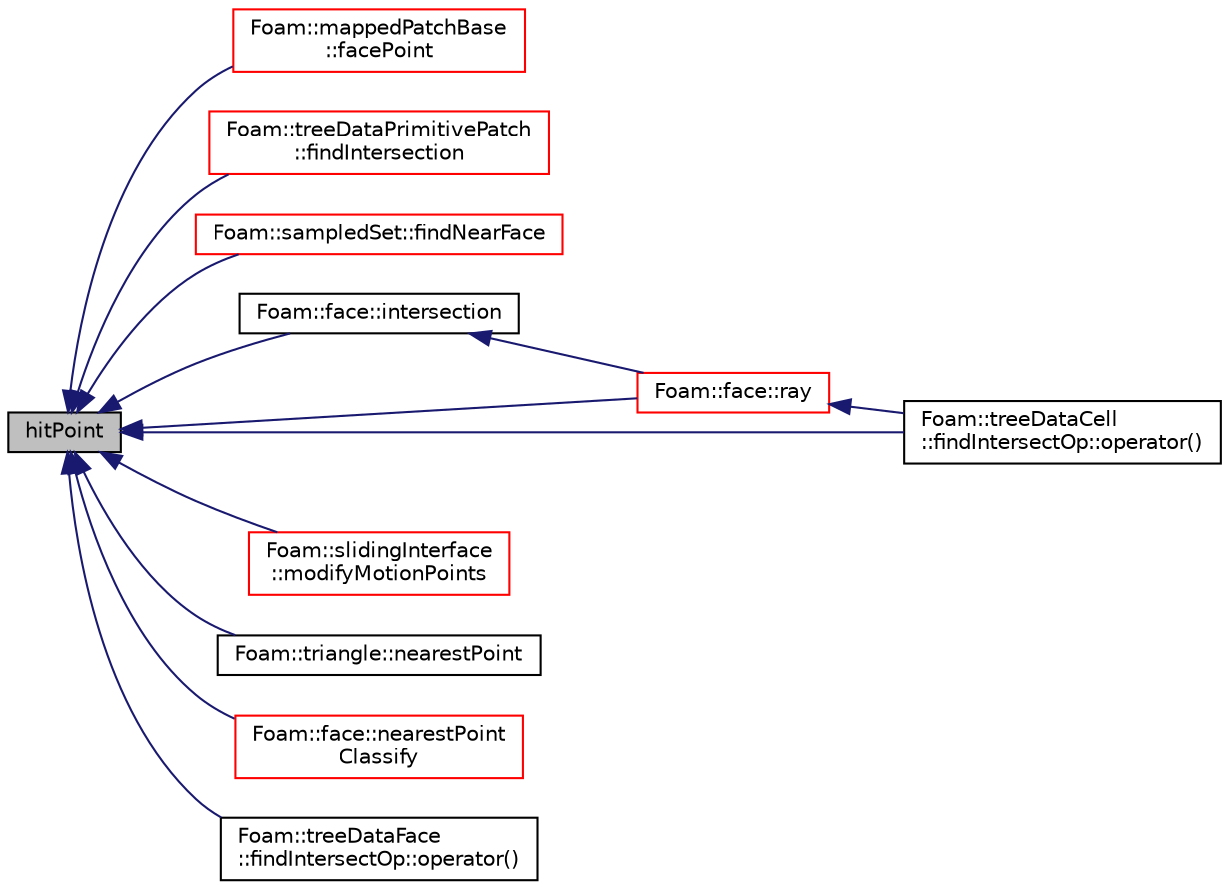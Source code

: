 digraph "hitPoint"
{
  bgcolor="transparent";
  edge [fontname="Helvetica",fontsize="10",labelfontname="Helvetica",labelfontsize="10"];
  node [fontname="Helvetica",fontsize="10",shape=record];
  rankdir="LR";
  Node1 [label="hitPoint",height=0.2,width=0.4,color="black", fillcolor="grey75", style="filled", fontcolor="black"];
  Node1 -> Node2 [dir="back",color="midnightblue",fontsize="10",style="solid",fontname="Helvetica"];
  Node2 [label="Foam::mappedPatchBase\l::facePoint",height=0.2,width=0.4,color="red",URL="$a01457.html#ad0bddf79d2b444844de9954bd3c79317",tooltip="Get a point on the face given a face decomposition method: "];
  Node1 -> Node3 [dir="back",color="midnightblue",fontsize="10",style="solid",fontname="Helvetica"];
  Node3 [label="Foam::treeDataPrimitivePatch\l::findIntersection",height=0.2,width=0.4,color="red",URL="$a02769.html#a3cafe824b5c7e74114578586cbbf421e",tooltip="Helper: find intersection of line with shapes. "];
  Node1 -> Node4 [dir="back",color="midnightblue",fontsize="10",style="solid",fontname="Helvetica"];
  Node4 [label="Foam::sampledSet::findNearFace",height=0.2,width=0.4,color="red",URL="$a02307.html#a0a0b62223afb81b97cd4511426f32d64",tooltip="Returns face label (or -1) of face which is close to sample. "];
  Node1 -> Node5 [dir="back",color="midnightblue",fontsize="10",style="solid",fontname="Helvetica"];
  Node5 [label="Foam::face::intersection",height=0.2,width=0.4,color="black",URL="$a00727.html#a7fc4530719ef5666e372be1b8b856d9a",tooltip="Fast intersection with a ray. "];
  Node5 -> Node6 [dir="back",color="midnightblue",fontsize="10",style="solid",fontname="Helvetica"];
  Node6 [label="Foam::face::ray",height=0.2,width=0.4,color="red",URL="$a00727.html#ac68371e675a335c343dfa54b1dbf662d",tooltip="Return potential intersection with face with a ray starting. "];
  Node6 -> Node7 [dir="back",color="midnightblue",fontsize="10",style="solid",fontname="Helvetica"];
  Node7 [label="Foam::treeDataCell\l::findIntersectOp::operator()",height=0.2,width=0.4,color="black",URL="$a00814.html#a43d47b209c41bbb1717f33bc766cd2c0"];
  Node1 -> Node8 [dir="back",color="midnightblue",fontsize="10",style="solid",fontname="Helvetica"];
  Node8 [label="Foam::slidingInterface\l::modifyMotionPoints",height=0.2,width=0.4,color="red",URL="$a02419.html#a4a962b56dd7cf30972c468258fa888e5",tooltip="Modify motion points to comply with the topological change. "];
  Node1 -> Node9 [dir="back",color="midnightblue",fontsize="10",style="solid",fontname="Helvetica"];
  Node9 [label="Foam::triangle::nearestPoint",height=0.2,width=0.4,color="black",URL="$a02772.html#a422f024721942d5e5195c68116fb29ea",tooltip="Return nearest point to line on triangle. Returns hit if. "];
  Node1 -> Node10 [dir="back",color="midnightblue",fontsize="10",style="solid",fontname="Helvetica"];
  Node10 [label="Foam::face::nearestPoint\lClassify",height=0.2,width=0.4,color="red",URL="$a00727.html#a4b69c61851aca1928f953b2bc359578d",tooltip="Return nearest point to face and classify it: "];
  Node1 -> Node7 [dir="back",color="midnightblue",fontsize="10",style="solid",fontname="Helvetica"];
  Node1 -> Node11 [dir="back",color="midnightblue",fontsize="10",style="solid",fontname="Helvetica"];
  Node11 [label="Foam::treeDataFace\l::findIntersectOp::operator()",height=0.2,width=0.4,color="black",URL="$a00816.html#a43d47b209c41bbb1717f33bc766cd2c0",tooltip="Calculate intersection of triangle with ray. Sets result. "];
  Node1 -> Node6 [dir="back",color="midnightblue",fontsize="10",style="solid",fontname="Helvetica"];
}
